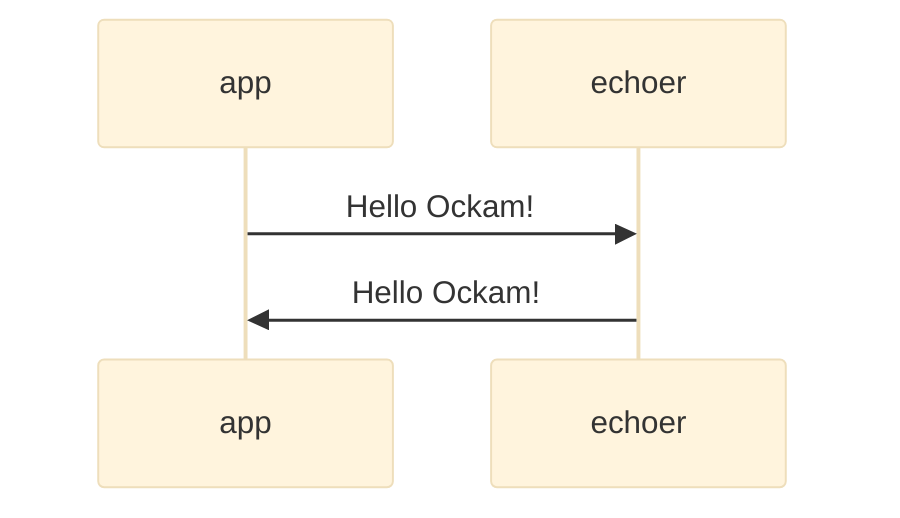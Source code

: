 %%{init: {'theme':'base'}}%%
  sequenceDiagram
    app->>echoer: Hello Ockam!
    echoer->>app: Hello Ockam!
